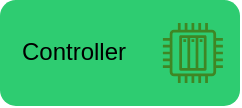 <mxfile>
    <diagram id="w4GSwg9Ww19PK5l7qDKL" name="Página-1">
        <mxGraphModel dx="1424" dy="1064" grid="1" gridSize="10" guides="1" tooltips="1" connect="1" arrows="1" fold="1" page="1" pageScale="1" pageWidth="2336" pageHeight="1654" math="0" shadow="0">
            <root>
                <mxCell id="0"/>
                <mxCell id="1" parent="0"/>
                <mxCell id="2" value="" style="group" vertex="1" connectable="0" parent="1">
                    <mxGeometry x="120" y="80" width="120" height="53" as="geometry"/>
                </mxCell>
                <mxCell id="3" value="" style="rounded=1;whiteSpace=wrap;html=1;strokeColor=none;fillColor=#2ECC71;shadow=0;" vertex="1" parent="2">
                    <mxGeometry width="120" height="53" as="geometry"/>
                </mxCell>
                <mxCell id="4" value="Controller" style="text;html=1;strokeColor=none;fillColor=none;align=left;verticalAlign=middle;whiteSpace=wrap;rounded=0;" vertex="1" parent="2">
                    <mxGeometry x="9" y="16.023" width="79" height="20.953" as="geometry"/>
                </mxCell>
                <mxCell id="5" value="" style="sketch=0;outlineConnect=0;fontColor=#232F3E;gradientColor=none;fillColor=#3F8624;strokeColor=none;dashed=0;verticalLabelPosition=bottom;verticalAlign=top;align=center;html=1;fontSize=12;fontStyle=0;aspect=fixed;pointerEvents=1;shape=mxgraph.aws4.iot_thing_plc;rounded=1;shadow=0;" vertex="1" parent="2">
                    <mxGeometry x="81.45" y="11.5" width="30" height="30" as="geometry"/>
                </mxCell>
            </root>
        </mxGraphModel>
    </diagram>
</mxfile>